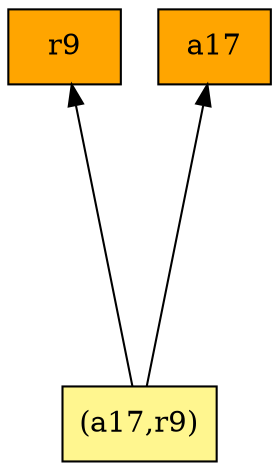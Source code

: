 digraph G {
rankdir=BT;ranksep="2.0";
"r9" [shape=record,fillcolor=orange,style=filled,label="{r9}"];
"(a17,r9)" [shape=record,fillcolor=khaki1,style=filled,label="{(a17,r9)}"];
"a17" [shape=record,fillcolor=orange,style=filled,label="{a17}"];
"(a17,r9)" -> "r9"
"(a17,r9)" -> "a17"
}